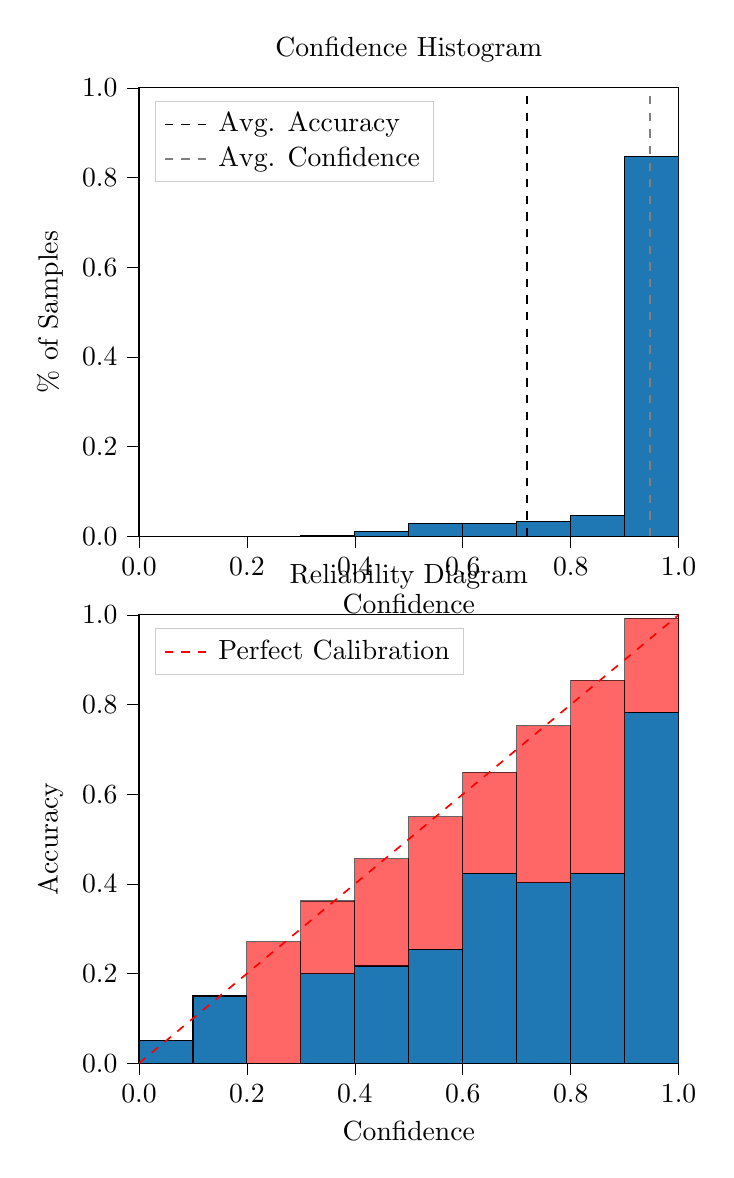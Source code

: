 % This file was created by tikzplotlib v0.9.8.
\begin{tikzpicture}

\definecolor{color0}{rgb}{0.122,0.467,0.706}

\begin{groupplot}[group style={group size=1 by 2}]
\nextgroupplot[
legend cell align={left},
legend style={
  fill opacity=0.8,
  draw opacity=1,
  text opacity=1,
  at={(0.03,0.97)},
  anchor=north west,
  draw=white!80!black
},
tick align=outside,
tick pos=left,
title={Confidence Histogram},
x grid style={white!69.02!black},
xlabel={Confidence},
xmin=0, xmax=1,
xtick style={color=black},
xtick={0,0.2,0.4,0.6,0.8,1},
xticklabels={0.0,0.2,0.4,0.6,0.8,1.0},
y grid style={white!69.02!black},
ylabel={\% of Samples},
ymin=0, ymax=1,
ytick style={color=black},
ytick={0,0.2,0.4,0.6,0.8,1},
yticklabels={0.0,0.2,0.4,0.6,0.8,1.0}
]
\draw[draw=black,fill=color0] (axis cs:-6.939e-18,0) rectangle (axis cs:0.1,0);
\draw[draw=black,fill=color0] (axis cs:0.1,0) rectangle (axis cs:0.2,0);
\draw[draw=black,fill=color0] (axis cs:0.2,0) rectangle (axis cs:0.3,0.0);
\draw[draw=black,fill=color0] (axis cs:0.3,0) rectangle (axis cs:0.4,0.002);
\draw[draw=black,fill=color0] (axis cs:0.4,0) rectangle (axis cs:0.5,0.011);
\draw[draw=black,fill=color0] (axis cs:0.5,0) rectangle (axis cs:0.6,0.029);
\draw[draw=black,fill=color0] (axis cs:0.6,0) rectangle (axis cs:0.7,0.029);
\draw[draw=black,fill=color0] (axis cs:0.7,0) rectangle (axis cs:0.8,0.033);
\draw[draw=black,fill=color0] (axis cs:0.8,0) rectangle (axis cs:0.9,0.046);
\draw[draw=black,fill=color0] (axis cs:0.9,0) rectangle (axis cs:1,0.847);
\addplot [semithick, black, dashed]
table {%
0.719 0
0.719 1
};
\addlegendentry{Avg. Accuracy}
\addplot [semithick, white!50.196!black, dashed]
table {%
0.947 0
0.947 1
};
\addlegendentry{Avg. Confidence}

\nextgroupplot[
legend cell align={left},
legend style={
  fill opacity=0.8,
  draw opacity=1,
  text opacity=1,
  at={(0.03,0.97)},
  anchor=north west,
  draw=white!80!black
},
tick align=outside,
tick pos=left,
title={Reliability Diagram},
x grid style={white!69.02!black},
xlabel={Confidence},
xmin=0, xmax=1,
xtick style={color=black},
xtick={0,0.2,0.4,0.6,0.8,1},
xticklabels={0.0,0.2,0.4,0.6,0.8,1.0},
y grid style={white!69.02!black},
ylabel={Accuracy},
ymin=0, ymax=1,
ytick style={color=black},
ytick={0,0.2,0.4,0.6,0.8,1},
yticklabels={0.0,0.2,0.4,0.6,0.8,1.0}
]
\draw[draw=black,fill=color0] (axis cs:-6.939e-18,0) rectangle (axis cs:0.1,0.05);
\draw[draw=black,fill=color0] (axis cs:0.1,0) rectangle (axis cs:0.2,0.15);
\draw[draw=black,fill=color0] (axis cs:0.2,0) rectangle (axis cs:0.3,0);
\draw[draw=black,fill=color0] (axis cs:0.3,0) rectangle (axis cs:0.4,0.2);
\draw[draw=black,fill=color0] (axis cs:0.4,0) rectangle (axis cs:0.5,0.217);
\draw[draw=black,fill=color0] (axis cs:0.5,0) rectangle (axis cs:0.6,0.254);
\draw[draw=black,fill=color0] (axis cs:0.6,0) rectangle (axis cs:0.7,0.424);
\draw[draw=black,fill=color0] (axis cs:0.7,0) rectangle (axis cs:0.8,0.403);
\draw[draw=black,fill=color0] (axis cs:0.8,0) rectangle (axis cs:0.9,0.424);
\draw[draw=black,fill=color0] (axis cs:0.9,0) rectangle (axis cs:1,0.783);
\draw[draw=black,fill=red,opacity=0.6] (axis cs:-6.939e-18,0.05) rectangle (axis cs:0.1,0.05);
\draw[draw=black,fill=red,opacity=0.6] (axis cs:0.1,0.15) rectangle (axis cs:0.2,0.15);
\draw[draw=black,fill=red,opacity=0.6] (axis cs:0.2,0) rectangle (axis cs:0.3,0.271);
\draw[draw=black,fill=red,opacity=0.6] (axis cs:0.3,0.2) rectangle (axis cs:0.4,0.362);
\draw[draw=black,fill=red,opacity=0.6] (axis cs:0.4,0.217) rectangle (axis cs:0.5,0.456);
\draw[draw=black,fill=red,opacity=0.6] (axis cs:0.5,0.254) rectangle (axis cs:0.6,0.55);
\draw[draw=black,fill=red,opacity=0.6] (axis cs:0.6,0.424) rectangle (axis cs:0.7,0.649);
\draw[draw=black,fill=red,opacity=0.6] (axis cs:0.7,0.403) rectangle (axis cs:0.8,0.753);
\draw[draw=black,fill=red,opacity=0.6] (axis cs:0.8,0.424) rectangle (axis cs:0.9,0.854);
\draw[draw=black,fill=red,opacity=0.6] (axis cs:0.9,0.783) rectangle (axis cs:1,0.993);
\addplot [semithick, red, dashed]
table {%
0 0
1 1
};
\addlegendentry{Perfect Calibration}
\end{groupplot}

\end{tikzpicture}
